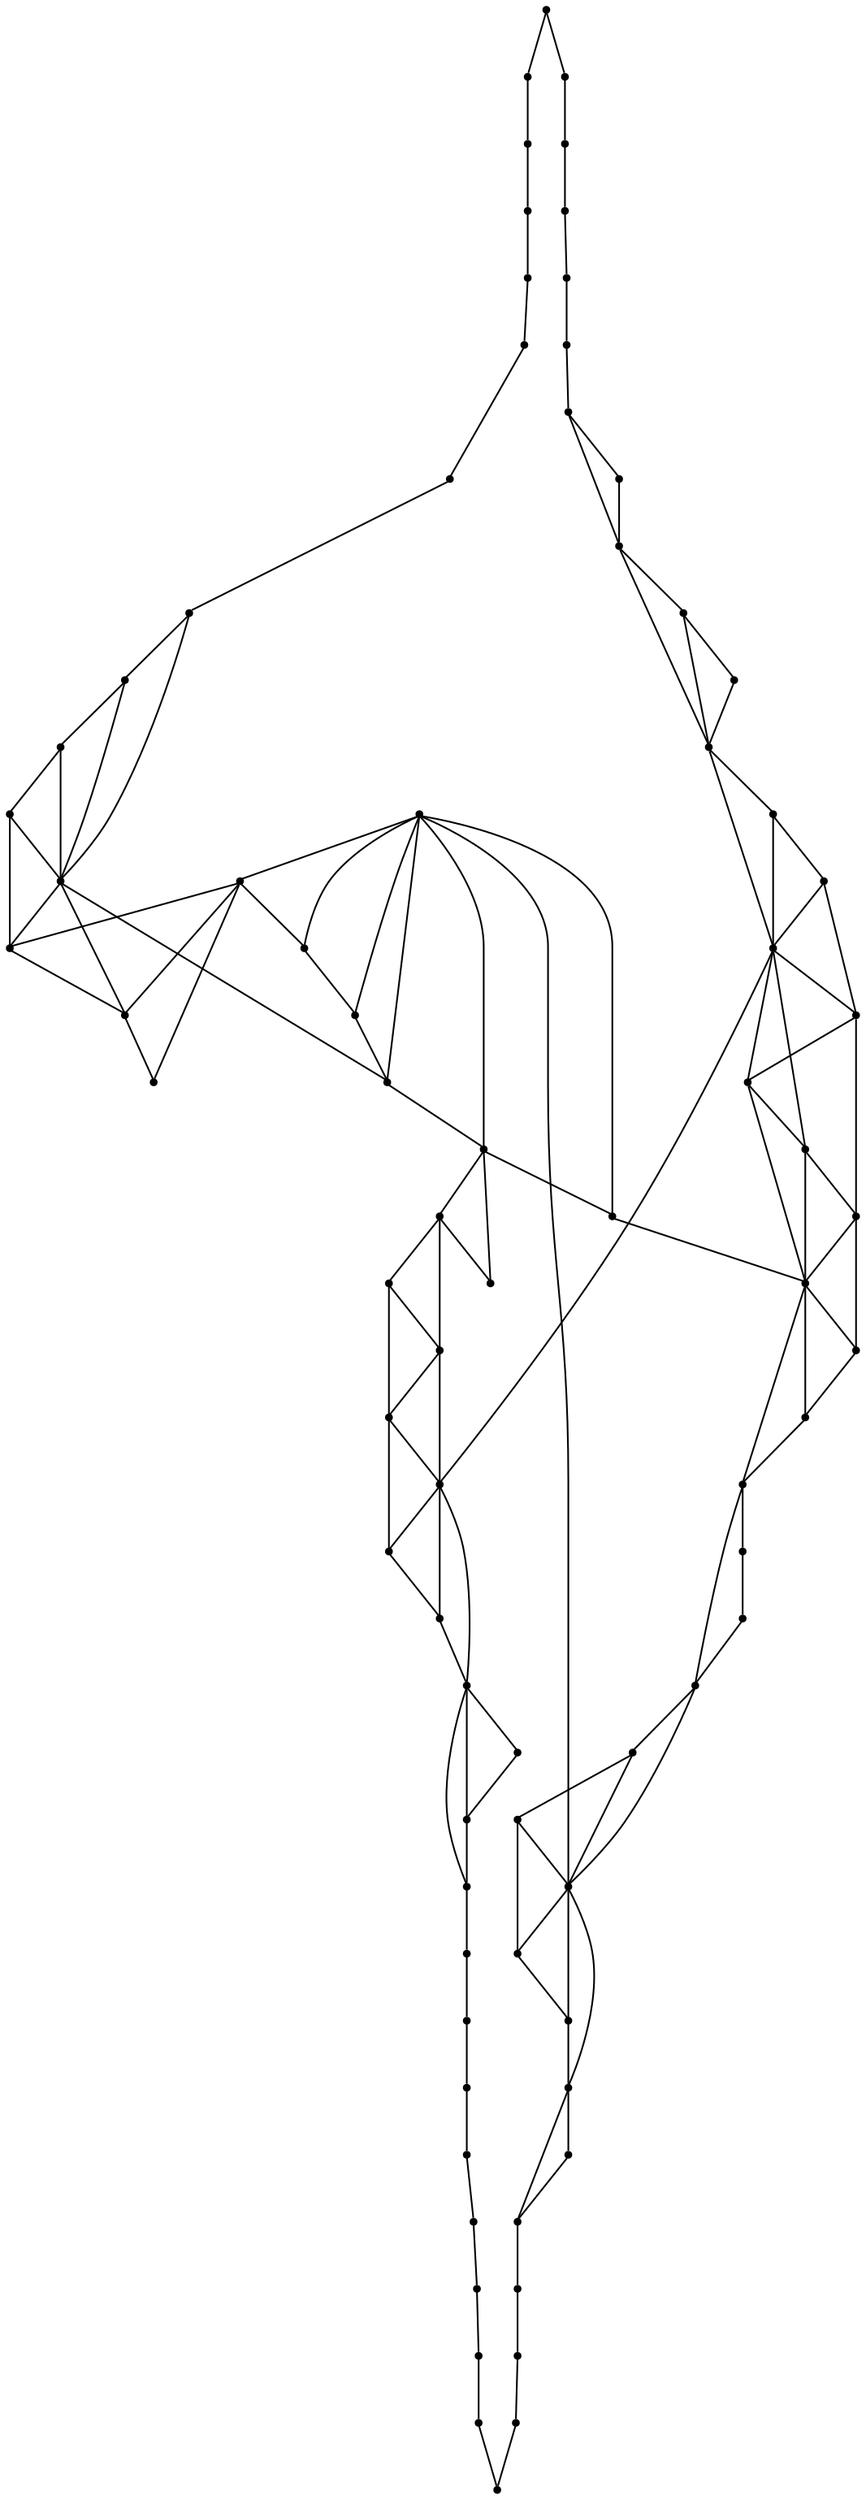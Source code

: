 graph {
  node [shape=point,comment="{\"directed\":false,\"doi\":\"10.1007/11618058_3\",\"figure\":\"5 (4)\"}"]

  v0 [pos="503.93019394985464,1004.3480929443108"]
  v1 [pos="503.221728515625,1015.3699295430251"]
  v2 [pos="501.2151026526163,1026.3636963276929"]
  v3 [pos="497.96032998728197,1037.1813830444084"]
  v4 [pos="503.3300860737645,993.4574501423904"]
  v5 [pos="501.4276446675145,982.9137222676345"]
  v6 [pos="498.20829169694764,972.8814181396233"]
  v7 [pos="493.33030182594473,1047.4137044657139"]
  v8 [pos="493.8304062954215,963.5272718180088"]
  v9 [pos="487.6125726744186,1057.251204720027"]
  v10 [pos="488.1085040425146,955.0511734395095"]
  v11 [pos="480.9196652434593,1066.6188932169346"]
  v12 [pos="481.0634345476017,947.52722349851"]
  v13 [pos="472.0492732558139,1073.543903898087"]
  v14 [pos="473.7912609011628,941.0897311279045"]
  v15 [pos="463.8602414153343,1081.8949437845615"]
  v16 [pos="463.93941905886624,936.14076541949"]
  v17 [pos="455.14611418968025,1089.715772540258"]
  v18 [pos="452.9207065316134,932.0355471679436"]
  v19 [pos="448.1385628633721,929.3470439025627"]
  v20 [pos="436.8823094567588,1084.0178863911697"]
  v21 [pos="436.94377725290695,1103.8907743204502"]
  v22 [pos="425.99695335210754,930.0564186482497"]
  v23 [pos="427.6264182867005,1110.1355609008538"]
  v24 [pos="412.25688590116283,927.2845006693271"]
  v25 [pos="418.03087640806683,1115.0230781941482"]
  v26 [pos="409.6189055686773,1121.0032837300369"]
  v27 [pos="311.1672567678052,910.139757067846"]
  v28 [pos="399.7170659974564,1124.115790596492"]
  v29 [pos="379.4903774527616,951.3366119771072"]
  v30 [pos="390.0027536791424,923.8980985392002"]
  v31 [pos="389.08070494186046,1122.7803604512283"]
  v32 [pos="369.340576171875,917.3939125447341"]
  v33 [pos="378.96319949127906,1124.4616246927646"]
  v34 [pos="368.7738054142442,1124.9314364501702"]
  v35 [pos="357.84051825944766,914.5845469543206"]
  v36 [pos="354.3940531885901,1101.0980980305737"]
  v37 [pos="317.6267964207849,1109.4647463866936"]
  v38 [pos="348.37834870094474,1126.4022565592197"]
  v39 [pos="343.30447742550876,905.1803645202385"]
  v40 [pos="330.43959279614825,904.7981000650789"]
  v41 [pos="339.4683559683866,1124.1845505147048"]
  v42 [pos="325.9908441587936,938.3022682576247"]
  v43 [pos="329.12476380813956,1125.7313784667717"]
  v44 [pos="319.2541787790698,1131.1032669453687"]
  v45 [pos="326.10337481831397,906.4574297973381"]
  v46 [pos="316.3202977380087,905.2105959960686"]
  v47 [pos="309.75241642441864,902.2938784667717"]
  v48 [pos="254.74425928869914,902.5908208597568"]
  v49 [pos="297.55014080668604,1135.388697853572"]
  v50 [pos="286.4376567042151,1137.439765205867"]
  v51 [pos="275.31892487281976,1138.1886856465408"]
  v52 [pos="295.2205327943314,891.3938896565503"]
  v53 [pos="287.877511809593,888.5595377990471"]
  v54 [pos="280.4011105559593,886.6574661641189"]
  v55 [pos="263.1041498228561,1141.3689033894607"]
  v56 [pos="271.6411507539971,884.3824442931877"]
  v57 [pos="265.7629797647166,886.0397713093826"]
  v58 [pos="252.6209455623183,1139.6063860961663"]
  v59 [pos="258.28242130723106,889.4428309509026"]
  v60 [pos="242.71077568586483,1136.1616190978752"]
  v61 [pos="250.86020678143169,894.7564181396233"]
  v62 [pos="233.52156272710758,1130.9772229898838"]
  v63 [pos="236.3741795739462,911.574115028865"]
  v64 [pos="222.67996059683867,935.1615962096917"]
  v65 [pos="229.3124494685683,922.5939171223706"]
  v66 [pos="225.3804659111555,1123.461601804581"]
  v67 [pos="218.1999653660974,1114.1511973449456"]
  v68 [pos="214.98686807321948,948.9939110188552"]
  v69 [pos="212.06757301507994,1103.1313952514397"]
  v70 [pos="209.65462220657705,963.9574743021396"]
  v71 [pos="207.05205362009448,1090.5397153604893"]
  v72 [pos="205.2121292469113,979.7574417500564"]
  v73 [pos="203.17842194313226,1076.6386724222568"]
  v74 [pos="201.77086664244186,996.1230970133213"]
  v75 [pos="200.4862548828125,1061.648088366674"]
  v76 [pos="199.66526673782704,1012.7814349242914"]
  v77 [pos="198.99222099836481,1045.824120115128"]
  v78 [pos="198.72342557685317,1029.4428563822178"]

  v78 -- v76 [id="-4",pos="198.72342557685317,1029.4428563822178 199.66526673782704,1012.7814349242914 199.66526673782704,1012.7814349242914 199.66526673782704,1012.7814349242914"]
  v76 -- v74 [id="-6",pos="199.66526673782704,1012.7814349242914 201.77086664244186,996.1230970133213 201.77086664244186,996.1230970133213 201.77086664244186,996.1230970133213"]
  v77 -- v78 [id="-8",pos="198.99222099836481,1045.824120115128 198.72342557685317,1029.4428563822178 198.72342557685317,1029.4428563822178 198.72342557685317,1029.4428563822178"]
  v74 -- v72 [id="-11",pos="201.77086664244186,996.1230970133213 205.2121292469113,979.7574417500564 205.2121292469113,979.7574417500564 205.2121292469113,979.7574417500564"]
  v77 -- v75 [id="-25",pos="198.99222099836481,1045.824120115128 200.4862548828125,1061.648088366674 200.4862548828125,1061.648088366674 200.4862548828125,1061.648088366674"]
  v75 -- v73 [id="-30",pos="200.4862548828125,1061.648088366674 203.17842194313226,1076.6386724222568 203.17842194313226,1076.6386724222568 203.17842194313226,1076.6386724222568"]
  v72 -- v70 [id="-40",pos="205.2121292469113,979.7574417500564 209.65462220657705,963.9574743021396 209.65462220657705,963.9574743021396 209.65462220657705,963.9574743021396"]
  v73 -- v71 [id="-46",pos="203.17842194313226,1076.6386724222568 207.05205362009448,1090.5397153604893 207.05205362009448,1090.5397153604893 207.05205362009448,1090.5397153604893"]
  v71 -- v69 [id="-76",pos="207.05205362009448,1090.5397153604893 212.06757301507994,1103.1313952514397 212.06757301507994,1103.1313952514397 212.06757301507994,1103.1313952514397"]
  v70 -- v68 [id="-82",pos="209.65462220657705,963.9574743021396 214.98686807321948,948.9939110188552 214.98686807321948,948.9939110188552 214.98686807321948,948.9939110188552"]
  v69 -- v67 [id="-110",pos="212.06757301507994,1103.1313952514397 218.1999653660974,1114.1511973449456 218.1999653660974,1114.1511973449456 218.1999653660974,1114.1511973449456"]
  v68 -- v64 [id="-124",pos="214.98686807321948,948.9939110188552 222.67996059683867,935.1615962096917 222.67996059683867,935.1615962096917 222.67996059683867,935.1615962096917"]
  v67 -- v66 [id="-145",pos="218.1999653660974,1114.1511973449456 225.3804659111555,1123.461601804581 225.3804659111555,1123.461601804581 225.3804659111555,1123.461601804581"]
  v64 -- v65 [id="-160",pos="222.67996059683867,935.1615962096917 229.3124494685683,922.5939171223706 229.3124494685683,922.5939171223706 229.3124494685683,922.5939171223706"]
  v66 -- v62 [id="-181",pos="225.3804659111555,1123.461601804581 233.52156272710758,1130.9772229898838 233.52156272710758,1130.9772229898838 233.52156272710758,1130.9772229898838"]
  v65 -- v63 [id="-196",pos="229.3124494685683,922.5939171223706 236.3741795739462,911.574115028865 236.3741795739462,911.574115028865 236.3741795739462,911.574115028865"]
  v62 -- v60 [id="-217",pos="233.52156272710758,1130.9772229898838 242.71077568586483,1136.1616190978752 242.71077568586483,1136.1616190978752 242.71077568586483,1136.1616190978752"]
  v64 -- v48 [id="-233",pos="222.67996059683867,935.1615962096917 254.74425928869914,902.5908208597568 254.74425928869914,902.5908208597568 254.74425928869914,902.5908208597568"]
  v66 -- v60 [id="-249",pos="225.3804659111555,1123.461601804581 242.71077568586483,1136.1616190978752 242.71077568586483,1136.1616190978752 242.71077568586483,1136.1616190978752"]
  v60 -- v58 [id="-250",pos="242.71077568586483,1136.1616190978752 252.6209455623183,1139.6063860961663 252.6209455623183,1139.6063860961663 252.6209455623183,1139.6063860961663"]
  v63 -- v61 [id="-262",pos="236.3741795739462,911.574115028865 250.86020678143169,894.7564181396233 250.86020678143169,894.7564181396233 250.86020678143169,894.7564181396233"]
  v65 -- v48 [id="-263",pos="229.3124494685683,922.5939171223706 254.74425928869914,902.5908208597568 254.74425928869914,902.5908208597568 254.74425928869914,902.5908208597568"]
  v58 -- v55 [id="-293",pos="252.6209455623183,1139.6063860961663 263.1041498228561,1141.3689033894607 263.1041498228561,1141.3689033894607 263.1041498228561,1141.3689033894607"]
  v61 -- v59 [id="-296",pos="250.86020678143169,894.7564181396233 258.28242130723106,889.4428309509026 258.28242130723106,889.4428309509026 258.28242130723106,889.4428309509026"]
  v63 -- v48 [id="-298",pos="236.3741795739462,911.574115028865 254.74425928869914,902.5908208597568 254.74425928869914,902.5908208597568 254.74425928869914,902.5908208597568"]
  v60 -- v51 [id="-314",pos="242.71077568586483,1136.1616190978752 275.31892487281976,1138.1886856465408 275.31892487281976,1138.1886856465408 275.31892487281976,1138.1886856465408"]
  v61 -- v48 [id="-332",pos="250.86020678143169,894.7564181396233 254.74425928869914,902.5908208597568 254.74425928869914,902.5908208597568 254.74425928869914,902.5908208597568"]
  v59 -- v57 [id="-335",pos="258.28242130723106,889.4428309509026 265.7629797647166,886.0397713093826 265.7629797647166,886.0397713093826 265.7629797647166,886.0397713093826"]
  v57 -- v56 [id="-339",pos="265.7629797647166,886.0397713093826 271.6411507539971,884.3824442931877 271.6411507539971,884.3824442931877 271.6411507539971,884.3824442931877"]
  v48 -- v59 [id="-351",pos="254.74425928869914,902.5908208597568 258.28242130723106,889.4428309509026 258.28242130723106,889.4428309509026 258.28242130723106,889.4428309509026"]
  v58 -- v51 [id="-352",pos="252.6209455623183,1139.6063860961663 275.31892487281976,1138.1886856465408 275.31892487281976,1138.1886856465408 275.31892487281976,1138.1886856465408"]
  v51 -- v50 [id="-354",pos="275.31892487281976,1138.1886856465408 286.4376567042151,1137.439765205867 286.4376567042151,1137.439765205867 286.4376567042151,1137.439765205867"]
  v48 -- v57 [id="-358",pos="254.74425928869914,902.5908208597568 265.7629797647166,886.0397713093826 265.7629797647166,886.0397713093826 265.7629797647166,886.0397713093826"]
  v48 -- v47 [id="-365",pos="254.74425928869914,902.5908208597568 309.75241642441864,902.2938784667717 309.75241642441864,902.2938784667717 309.75241642441864,902.2938784667717"]
  v47 -- v46 [id="-366",pos="309.75241642441864,902.2938784667717 316.3202977380087,905.2105959960686 316.3202977380087,905.2105959960686 316.3202977380087,905.2105959960686"]
  v46 -- v40 [id="-367",pos="316.3202977380087,905.2105959960686 330.43959279614825,904.7981000650789 330.43959279614825,904.7981000650789 330.43959279614825,904.7981000650789"]
  v57 -- v54 [id="-376",pos="265.7629797647166,886.0397713093826 280.4011105559593,886.6574661641189 280.4011105559593,886.6574661641189 280.4011105559593,886.6574661641189"]
  v55 -- v51 [id="-396",pos="263.1041498228561,1141.3689033894607 275.31892487281976,1138.1886856465408 275.31892487281976,1138.1886856465408 275.31892487281976,1138.1886856465408"]
  v50 -- v49 [id="-399",pos="286.4376567042151,1137.439765205867 297.55014080668604,1135.388697853572 297.55014080668604,1135.388697853572 297.55014080668604,1135.388697853572"]
  v56 -- v54 [id="-409",pos="271.6411507539971,884.3824442931877 280.4011105559593,886.6574661641189 280.4011105559593,886.6574661641189 280.4011105559593,886.6574661641189"]
  v54 -- v53 [id="-413",pos="280.4011105559593,886.6574661641189 287.877511809593,888.5595377990471 287.877511809593,888.5595377990471 287.877511809593,888.5595377990471"]
  v53 -- v52 [id="-436",pos="287.877511809593,888.5595377990471 295.2205327943314,891.3938896565503 295.2205327943314,891.3938896565503 295.2205327943314,891.3938896565503"]
  v51 -- v37 [id="-440",pos="275.31892487281976,1138.1886856465408 317.6267964207849,1109.4647463866936 317.6267964207849,1109.4647463866936 317.6267964207849,1109.4647463866936"]
  v54 -- v59 [id="-452",pos="280.4011105559593,886.6574661641189 258.28242130723106,889.4428309509026 258.28242130723106,889.4428309509026 258.28242130723106,889.4428309509026"]
  v53 -- v27 [id="-457",pos="287.877511809593,888.5595377990471 311.1672567678052,910.139757067846 311.1672567678052,910.139757067846 311.1672567678052,910.139757067846"]
  v50 -- v37 [id="-479",pos="286.4376567042151,1137.439765205867 317.6267964207849,1109.4647463866936 317.6267964207849,1109.4647463866936 317.6267964207849,1109.4647463866936"]
  v49 -- v44 [id="-482",pos="297.55014080668604,1135.388697853572 319.2541787790698,1131.1032669453687 319.2541787790698,1131.1032669453687 319.2541787790698,1131.1032669453687"]
  v52 -- v27 [id="-489",pos="295.2205327943314,891.3938896565503 311.1672567678052,910.139757067846 311.1672567678052,910.139757067846 311.1672567678052,910.139757067846"]
  v52 -- v47 [id="-492",pos="295.2205327943314,891.3938896565503 309.75241642441864,902.2938784667717 309.75241642441864,902.2938784667717 309.75241642441864,902.2938784667717"]
  v49 -- v37 [id="-519",pos="297.55014080668604,1135.388697853572 317.6267964207849,1109.4647463866936 317.6267964207849,1109.4647463866936 317.6267964207849,1109.4647463866936"]
  v44 -- v43 [id="-522",pos="319.2541787790698,1131.1032669453687 329.12476380813956,1125.7313784667717 329.12476380813956,1125.7313784667717 329.12476380813956,1125.7313784667717"]
  v27 -- v54 [id="-531",pos="311.1672567678052,910.139757067846 280.4011105559593,886.6574661641189 280.4011105559593,886.6574661641189 280.4011105559593,886.6574661641189"]
  v27 -- v47 [id="-539",pos="311.1672567678052,910.139757067846 309.75241642441864,902.2938784667717 309.75241642441864,902.2938784667717 309.75241642441864,902.2938784667717"]
  v27 -- v42 [id="-542",pos="311.1672567678052,910.139757067846 325.9908441587936,938.3022682576247 325.9908441587936,938.3022682576247 325.9908441587936,938.3022682576247"]
  v27 -- v46 [id="-550",pos="311.1672567678052,910.139757067846 316.3202977380087,905.2105959960686 316.3202977380087,905.2105959960686 316.3202977380087,905.2105959960686"]
  v46 -- v42 [id="-571",pos="316.3202977380087,905.2105959960686 325.9908441587936,938.3022682576247 325.9908441587936,938.3022682576247 325.9908441587936,938.3022682576247"]
  v37 -- v29 [id="-572",pos="317.6267964207849,1109.4647463866936 379.4903774527616,951.3366119771072 379.4903774527616,951.3366119771072 379.4903774527616,951.3366119771072"]
  v37 -- v44 [id="-573",pos="317.6267964207849,1109.4647463866936 319.2541787790698,1131.1032669453687 319.2541787790698,1131.1032669453687 319.2541787790698,1131.1032669453687"]
  v40 -- v45 [id="-579",pos="330.43959279614825,904.7981000650789 330.94490370639534,907.4689285664626 330.94490370639534,907.4689285664626 330.94490370639534,907.4689285664626 330.7615098110465,908.2648015726475 330.7615098110465,908.2648015726475 330.7615098110465,908.2648015726475 326.10337481831397,906.4574297973381 326.10337481831397,906.4574297973381 326.10337481831397,906.4574297973381"]
  v37 -- v41 [id="-582",pos="317.6267964207849,1109.4647463866936 339.4683559683866,1124.1845505147048 339.4683559683866,1124.1845505147048 339.4683559683866,1124.1845505147048"]
  v43 -- v41 [id="-585",pos="329.12476380813956,1125.7313784667717 339.4683559683866,1124.1845505147048 339.4683559683866,1124.1845505147048 339.4683559683866,1124.1845505147048"]
  v44 -- v38 [id="-586",pos="319.2541787790698,1131.1032669453687 348.37834870094474,1126.4022565592197 348.37834870094474,1126.4022565592197 348.37834870094474,1126.4022565592197"]
  v46 -- v45 [id="-593",pos="316.3202977380087,905.2105959960686 326.10337481831397,906.4574297973381 326.10337481831397,906.4574297973381 326.10337481831397,906.4574297973381"]
  v27 -- v20 [id="-594",pos="311.1672567678052,910.139757067846 436.8823094567588,1084.0178863911697 436.8823094567588,1084.0178863911697 436.8823094567588,1084.0178863911697"]
  v43 -- v37 [id="-609",pos="329.12476380813956,1125.7313784667717 317.6267964207849,1109.4647463866936 317.6267964207849,1109.4647463866936 317.6267964207849,1109.4647463866936"]
  v0 -- v1 [id="-615",pos="503.93019394985464,1004.3480929443108 503.221728515625,1015.3699295430251 503.221728515625,1015.3699295430251 503.221728515625,1015.3699295430251"]
  v40 -- v39 [id="-619",pos="330.43959279614825,904.7981000650789 343.30447742550876,905.1803645202385 343.30447742550876,905.1803645202385 343.30447742550876,905.1803645202385"]
  v43 -- v36 [id="-624",pos="329.12476380813956,1125.7313784667717 354.3940531885901,1101.0980980305737 354.3940531885901,1101.0980980305737 354.3940531885901,1101.0980980305737"]
  v41 -- v38 [id="-632",pos="339.4683559683866,1124.1845505147048 348.37834870094474,1126.4022565592197 348.37834870094474,1126.4022565592197 348.37834870094474,1126.4022565592197"]
  v40 -- v35 [id="-641",pos="330.43959279614825,904.7981000650789 357.84051825944766,914.5845469543206 357.84051825944766,914.5845469543206 357.84051825944766,914.5845469543206"]
  v35 -- v32 [id="-644",pos="357.84051825944766,914.5845469543206 369.340576171875,917.3939125447341 369.340576171875,917.3939125447341 369.340576171875,917.3939125447341"]
  v42 -- v36 [id="-645",pos="325.9908441587936,938.3022682576247 354.3940531885901,1101.0980980305737 354.3940531885901,1101.0980980305737 354.3940531885901,1101.0980980305737"]
  v41 -- v36 [id="-655",pos="339.4683559683866,1124.1845505147048 354.3940531885901,1101.0980980305737 354.3940531885901,1101.0980980305737 354.3940531885901,1101.0980980305737"]
  v38 -- v34 [id="-665",pos="348.37834870094474,1126.4022565592197 368.7738054142442,1124.9314364501702 368.7738054142442,1124.9314364501702 368.7738054142442,1124.9314364501702"]
  v39 -- v35 [id="-669",pos="343.30447742550876,905.1803645202385 357.84051825944766,914.5845469543206 357.84051825944766,914.5845469543206 357.84051825944766,914.5845469543206"]
  v39 -- v32 [id="-670",pos="343.30447742550876,905.1803645202385 369.340576171875,917.3939125447341 369.340576171875,917.3939125447341 369.340576171875,917.3939125447341"]
  v38 -- v36 [id="-678",pos="348.37834870094474,1126.4022565592197 354.3940531885901,1101.0980980305737 354.3940531885901,1101.0980980305737 354.3940531885901,1101.0980980305737"]
  v34 -- v33 [id="-682",pos="368.7738054142442,1124.9314364501702 378.96319949127906,1124.4616246927646 378.96319949127906,1124.4616246927646 378.96319949127906,1124.4616246927646"]
  v36 -- v34 [id="-699",pos="354.3940531885901,1101.0980980305737 368.7738054142442,1124.9314364501702 368.7738054142442,1124.9314364501702 368.7738054142442,1124.9314364501702"]
  v36 -- v33 [id="-703",pos="354.3940531885901,1101.0980980305737 378.96319949127906,1124.4616246927646 378.96319949127906,1124.4616246927646 378.96319949127906,1124.4616246927646"]
  v36 -- v31 [id="-704",pos="354.3940531885901,1101.0980980305737 389.08070494186046,1122.7803604512283 389.08070494186046,1122.7803604512283 389.08070494186046,1122.7803604512283"]
  v35 -- v29 [id="-706",pos="357.84051825944766,914.5845469543206 379.4903774527616,951.3366119771072 379.4903774527616,951.3366119771072 379.4903774527616,951.3366119771072"]
  v32 -- v30 [id="-710",pos="369.340576171875,917.3939125447341 390.0027536791424,923.8980985392002 390.0027536791424,923.8980985392002 390.0027536791424,923.8980985392002"]
  v32 -- v29 [id="-728",pos="369.340576171875,917.3939125447341 379.4903774527616,951.3366119771072 379.4903774527616,951.3366119771072 379.4903774527616,951.3366119771072"]
  v33 -- v31 [id="-730",pos="378.96319949127906,1124.4616246927646 389.08070494186046,1122.7803604512283 389.08070494186046,1122.7803604512283 389.08070494186046,1122.7803604512283"]
  v31 -- v28 [id="-734",pos="389.08070494186046,1122.7803604512283 399.7170659974564,1124.115790596492 399.7170659974564,1124.115790596492 399.7170659974564,1124.115790596492"]
  v30 -- v24 [id="-742",pos="390.0027536791424,923.8980985392002 412.25688590116283,927.2845006693271 412.25688590116283,927.2845006693271 412.25688590116283,927.2845006693271"]
  v29 -- v30 [id="-756",pos="379.4903774527616,951.3366119771072 390.0027536791424,923.8980985392002 390.0027536791424,923.8980985392002 390.0027536791424,923.8980985392002"]
  v29 -- v24 [id="-758",pos="379.4903774527616,951.3366119771072 412.25688590116283,927.2845006693271 412.25688590116283,927.2845006693271 412.25688590116283,927.2845006693271"]
  v28 -- v26 [id="-762",pos="399.7170659974564,1124.115790596492 409.6189055686773,1121.0032837300369 409.6189055686773,1121.0032837300369 409.6189055686773,1121.0032837300369"]
  v29 -- v22 [id="-768",pos="379.4903774527616,951.3366119771072 425.99695335210754,930.0564186482497 425.99695335210754,930.0564186482497 425.99695335210754,930.0564186482497"]
  v31 -- v25 [id="-785",pos="389.08070494186046,1122.7803604512283 418.03087640806683,1115.0230781941482 418.03087640806683,1115.0230781941482 418.03087640806683,1115.0230781941482"]
  v24 -- v22 [id="-795",pos="412.25688590116283,927.2845006693271 425.99695335210754,930.0564186482497 425.99695335210754,930.0564186482497 425.99695335210754,930.0564186482497"]
  v26 -- v25 [id="-807",pos="409.6189055686773,1121.0032837300369 418.03087640806683,1115.0230781941482 418.03087640806683,1115.0230781941482 418.03087640806683,1115.0230781941482"]
  v25 -- v23 [id="-808",pos="418.03087640806683,1115.0230781941482 427.6264182867005,1110.1355609008538 427.6264182867005,1110.1355609008538 427.6264182867005,1110.1355609008538"]
  v23 -- v21 [id="-834",pos="427.6264182867005,1110.1355609008538 436.94377725290695,1103.8907743204502 436.94377725290695,1103.8907743204502 436.94377725290695,1103.8907743204502"]
  v22 -- v19 [id="-844",pos="425.99695335210754,930.0564186482497 448.1385628633721,929.3470439025627 448.1385628633721,929.3470439025627 448.1385628633721,929.3470439025627"]
  v19 -- v18 [id="-847",pos="448.1385628633721,929.3470439025627 452.9207065316134,932.0355471679436 452.9207065316134,932.0355471679436 452.9207065316134,932.0355471679436"]
  v25 -- v20 [id="-856",pos="418.03087640806683,1115.0230781941482 436.8823094567588,1084.0178863911697 436.8823094567588,1084.0178863911697 436.8823094567588,1084.0178863911697"]
  v23 -- v20 [id="-879",pos="427.6264182867005,1110.1355609008538 436.8823094567588,1084.0178863911697 436.8823094567588,1084.0178863911697 436.8823094567588,1084.0178863911697"]
  v22 -- v18 [id="-886",pos="425.99695335210754,930.0564186482497 452.9207065316134,932.0355471679436 452.9207065316134,932.0355471679436 452.9207065316134,932.0355471679436"]
  v18 -- v16 [id="-887",pos="452.9207065316134,932.0355471679436 463.93941905886624,936.14076541949 463.93941905886624,936.14076541949 463.93941905886624,936.14076541949"]
  v21 -- v17 [id="-890",pos="436.94377725290695,1103.8907743204502 455.14611418968025,1089.715772540258 455.14611418968025,1089.715772540258 455.14611418968025,1089.715772540258"]
  v21 -- v20 [id="-909",pos="436.94377725290695,1103.8907743204502 436.8823094567588,1084.0178863911697 436.8823094567588,1084.0178863911697 436.8823094567588,1084.0178863911697"]
  v17 -- v15 [id="-914",pos="455.14611418968025,1089.715772540258 463.8602414153343,1081.8949437845615 463.8602414153343,1081.8949437845615 463.8602414153343,1081.8949437845615"]
  v20 -- v13 [id="-917",pos="436.8823094567588,1084.0178863911697 472.0492732558139,1073.543903898087 472.0492732558139,1073.543903898087 472.0492732558139,1073.543903898087"]
  v20 -- v15 [id="-920",pos="436.8823094567588,1084.0178863911697 463.8602414153343,1081.8949437845615 463.8602414153343,1081.8949437845615 463.8602414153343,1081.8949437845615"]
  v20 -- v17 [id="-921",pos="436.8823094567588,1084.0178863911697 455.14611418968025,1089.715772540258 455.14611418968025,1089.715772540258 455.14611418968025,1089.715772540258"]
  v16 -- v14 [id="-935",pos="463.93941905886624,936.14076541949 473.7912609011628,941.0897311279045 473.7912609011628,941.0897311279045 473.7912609011628,941.0897311279045"]
  v14 -- v12 [id="-958",pos="473.7912609011628,941.0897311279045 481.0634345476017,947.52722349851 481.0634345476017,947.52722349851 481.0634345476017,947.52722349851"]
  v15 -- v13 [id="-963",pos="463.8602414153343,1081.8949437845615 472.0492732558139,1073.543903898087 472.0492732558139,1073.543903898087 472.0492732558139,1073.543903898087"]
  v13 -- v11 [id="-967",pos="472.0492732558139,1073.543903898087 480.9196652434593,1066.6188932169346 480.9196652434593,1066.6188932169346 480.9196652434593,1066.6188932169346"]
  v16 -- v22 [id="-972",pos="463.93941905886624,936.14076541949 425.99695335210754,930.0564186482497 425.99695335210754,930.0564186482497 425.99695335210754,930.0564186482497"]
  v11 -- v9 [id="-987",pos="480.9196652434593,1066.6188932169346 487.6125726744186,1057.251204720027 487.6125726744186,1057.251204720027 487.6125726744186,1057.251204720027"]
  v12 -- v10 [id="-999",pos="481.0634345476017,947.52722349851 488.1085040425146,955.0511734395095 488.1085040425146,955.0511734395095 488.1085040425146,955.0511734395095"]
  v13 -- v9 [id="-1019",pos="472.0492732558139,1073.543903898087 487.6125726744186,1057.251204720027 487.6125726744186,1057.251204720027 487.6125726744186,1057.251204720027"]
  v9 -- v7 [id="-1020",pos="487.6125726744186,1057.251204720027 493.33030182594473,1047.4137044657139 493.33030182594473,1047.4137044657139 493.33030182594473,1047.4137044657139"]
  v10 -- v8 [id="-1032",pos="488.1085040425146,955.0511734395095 493.8304062954215,963.5272718180088 493.8304062954215,963.5272718180088 493.8304062954215,963.5272718180088"]
  v7 -- v3 [id="-1056",pos="493.33030182594473,1047.4137044657139 497.96032998728197,1037.1813830444084 497.96032998728197,1037.1813830444084 497.96032998728197,1037.1813830444084"]
  v8 -- v6 [id="-1068",pos="493.8304062954215,963.5272718180088 498.20829169694764,972.8814181396233 498.20829169694764,972.8814181396233 498.20829169694764,972.8814181396233"]
  v3 -- v2 [id="-1092",pos="497.96032998728197,1037.1813830444084 501.2151026526163,1026.3636963276929 501.2151026526163,1026.3636963276929 501.2151026526163,1026.3636963276929"]
  v6 -- v5 [id="-1104",pos="498.20829169694764,972.8814181396233 501.4276446675145,982.9137222676345 501.4276446675145,982.9137222676345 501.4276446675145,982.9137222676345"]
  v2 -- v1 [id="-1128",pos="501.2151026526163,1026.3636963276929 503.221728515625,1015.3699295430251 503.221728515625,1015.3699295430251 503.221728515625,1015.3699295430251"]
  v5 -- v4 [id="-1140",pos="501.4276446675145,982.9137222676345 503.3300860737645,993.4574501423904 503.3300860737645,993.4574501423904 503.3300860737645,993.4574501423904"]
  v4 -- v0 [id="-1176",pos="503.3300860737645,993.4574501423904 503.93019394985464,1004.3480929443108 503.93019394985464,1004.3480929443108 503.93019394985464,1004.3480929443108"]
}